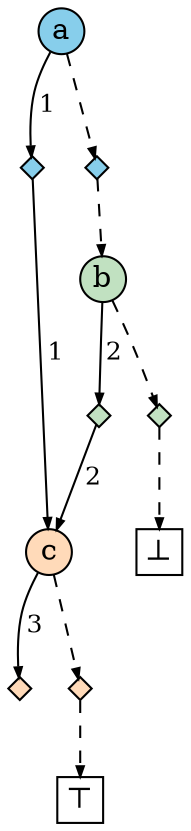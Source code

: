 
    digraph G {
       n5 [label="a", shape=circle, width=0.3, fixedsize=true, style=filled, fillcolor="skyblue"]
   n6 [label="", shape=diamond, width=0.15, height=0.15, style=filled, fillcolor="skyblue"]
   n5 -> n6 [arrowhead=normal, label=" 1 ", labelangle=-30, fontsize=12, arrowsize=0.5, color="#555", fontcolor="black"]
   n6 -> n7 [arrowhead=normal, label=" 1 ", labelangle=-30, fontsize=12, arrowsize=0.5, color="#555", fontcolor="black"]
   n7 [label="c", shape=circle, width=0.3, fixedsize=true, style=filled, fillcolor="peachpuff"]
   n8 [label="", shape=diamond, width=0.15, height=0.15, style=filled, fillcolor="peachpuff"]
   n7 -> n8 [arrowhead=normal, label=" 3 ", labelangle=-30, fontsize=12, arrowsize=0.5, color="#555", fontcolor="black"]
   n9 [label="", shape=diamond, width=0.15, height=0.15, style=filled, fillcolor="peachpuff"]
   n7 -> n9 [arrowhead=normal, arrowsize=0.5, style=dashed, color="#555"]
   n9 -> n10 [arrowhead=normal, arrowsize=0.5, style=dashed, color="#555"]
   n10 [label="⊤", shape=box, width=0.3, height=0.3, fixedsize=true]
   n11 [label="", shape=diamond, width=0.15, height=0.15, style=filled, fillcolor="skyblue"]
   n5 -> n11 [arrowhead=normal, arrowsize=0.5, style=dashed, color="#555"]
   n11 -> n12 [arrowhead=normal, arrowsize=0.5, style=dashed, color="#555"]
   n12 [label="b", shape=circle, width=0.3, fixedsize=true, style=filled, fillcolor="#C1E1C1"]
   n13 [label="", shape=diamond, width=0.15, height=0.15, style=filled, fillcolor="#C1E1C1"]
   n12 -> n13 [arrowhead=normal, label=" 2 ", labelangle=-30, fontsize=12, arrowsize=0.5, color="#555", fontcolor="black"]
   n13 -> n7 [arrowhead=normal, label=" 2 ", labelangle=-30, fontsize=12, arrowsize=0.5, color="#555", fontcolor="black"]
   n14 [label="", shape=diamond, width=0.15, height=0.15, style=filled, fillcolor="#C1E1C1"]
   n12 -> n14 [arrowhead=normal, arrowsize=0.5, style=dashed, color="#555"]
   n14 -> n15 [arrowhead=normal, arrowsize=0.5, style=dashed, color="#555"]
   n15 [label="⊥", shape=box, width=0.3, height=0.3, fixedsize=true]
   {rank=same; n9}
   {rank=same; n13; n14}
   {rank=same; n5}
   {rank=same; n6; n11}
   {rank=same; n12}
   {rank=same; n7}

    }